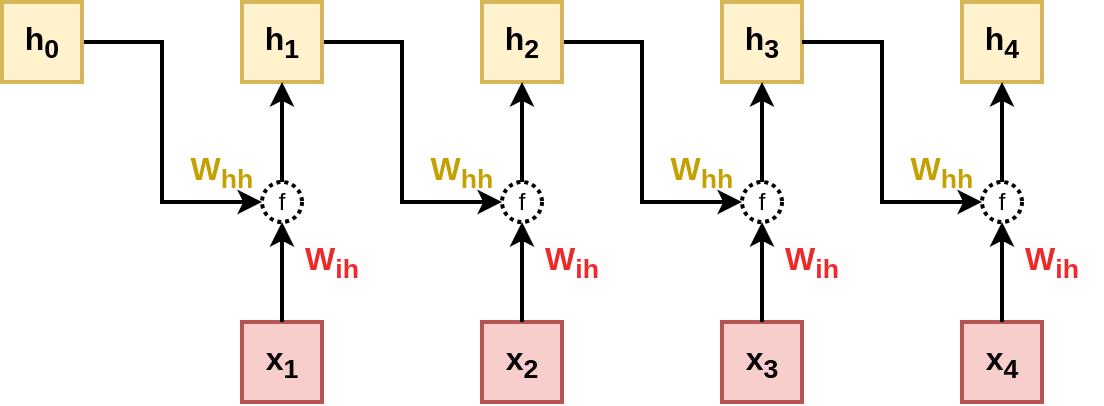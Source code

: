 <mxfile version="25.0.3">
  <diagram name="Page-1" id="-Mqs1Dr5-py3yci1nZ4G">
    <mxGraphModel dx="819" dy="409" grid="1" gridSize="10" guides="1" tooltips="1" connect="1" arrows="1" fold="1" page="1" pageScale="1" pageWidth="827" pageHeight="1169" math="0" shadow="0">
      <root>
        <mxCell id="0" />
        <mxCell id="1" parent="0" />
        <mxCell id="eINzgIuend_n-zqg4X1g-13" style="edgeStyle=orthogonalEdgeStyle;rounded=0;orthogonalLoop=1;jettySize=auto;html=1;entryX=0;entryY=0.5;entryDx=0;entryDy=0;strokeWidth=2;" edge="1" parent="1" source="eINzgIuend_n-zqg4X1g-1" target="eINzgIuend_n-zqg4X1g-12">
          <mxGeometry relative="1" as="geometry">
            <Array as="points">
              <mxPoint x="320" y="260" />
              <mxPoint x="320" y="340" />
            </Array>
          </mxGeometry>
        </mxCell>
        <mxCell id="eINzgIuend_n-zqg4X1g-1" value="&lt;font style=&quot;font-size: 16px;&quot;&gt;&lt;b&gt;h&lt;sub&gt;1&lt;/sub&gt;&lt;/b&gt;&lt;/font&gt;" style="rounded=0;whiteSpace=wrap;html=1;strokeWidth=2;fillColor=#fff2cc;strokeColor=#d6b656;" vertex="1" parent="1">
          <mxGeometry x="240" y="240" width="40" height="40" as="geometry" />
        </mxCell>
        <mxCell id="eINzgIuend_n-zqg4X1g-3" style="edgeStyle=orthogonalEdgeStyle;rounded=0;orthogonalLoop=1;jettySize=auto;html=1;entryX=0.5;entryY=1;entryDx=0;entryDy=0;strokeWidth=2;" edge="1" parent="1" source="eINzgIuend_n-zqg4X1g-6" target="eINzgIuend_n-zqg4X1g-1">
          <mxGeometry relative="1" as="geometry" />
        </mxCell>
        <mxCell id="eINzgIuend_n-zqg4X1g-2" value="&lt;font style=&quot;font-size: 16px;&quot;&gt;&lt;b&gt;x&lt;sub&gt;1&lt;/sub&gt;&lt;/b&gt;&lt;/font&gt;" style="rounded=0;whiteSpace=wrap;html=1;strokeWidth=2;fillColor=#f8cecc;strokeColor=#b85450;" vertex="1" parent="1">
          <mxGeometry x="240" y="400" width="40" height="40" as="geometry" />
        </mxCell>
        <mxCell id="eINzgIuend_n-zqg4X1g-5" style="edgeStyle=orthogonalEdgeStyle;rounded=0;orthogonalLoop=1;jettySize=auto;html=1;entryX=0;entryY=0.5;entryDx=0;entryDy=0;strokeWidth=2;" edge="1" parent="1" source="eINzgIuend_n-zqg4X1g-4" target="eINzgIuend_n-zqg4X1g-6">
          <mxGeometry relative="1" as="geometry">
            <Array as="points">
              <mxPoint x="200" y="260" />
              <mxPoint x="200" y="340" />
            </Array>
          </mxGeometry>
        </mxCell>
        <mxCell id="eINzgIuend_n-zqg4X1g-4" value="&lt;font style=&quot;font-size: 16px;&quot;&gt;&lt;b&gt;h&lt;sub&gt;0&lt;/sub&gt;&lt;/b&gt;&lt;/font&gt;" style="rounded=0;whiteSpace=wrap;html=1;strokeWidth=2;fillColor=#fff2cc;strokeColor=#d6b656;" vertex="1" parent="1">
          <mxGeometry x="120" y="240" width="40" height="40" as="geometry" />
        </mxCell>
        <mxCell id="eINzgIuend_n-zqg4X1g-7" value="" style="edgeStyle=orthogonalEdgeStyle;rounded=0;orthogonalLoop=1;jettySize=auto;html=1;entryX=0.5;entryY=1;entryDx=0;entryDy=0;strokeWidth=2;" edge="1" parent="1" source="eINzgIuend_n-zqg4X1g-2" target="eINzgIuend_n-zqg4X1g-6">
          <mxGeometry relative="1" as="geometry">
            <mxPoint x="260" y="400" as="sourcePoint" />
            <mxPoint x="260" y="280" as="targetPoint" />
          </mxGeometry>
        </mxCell>
        <mxCell id="eINzgIuend_n-zqg4X1g-6" value="f" style="ellipse;whiteSpace=wrap;html=1;aspect=fixed;strokeWidth=2;dashed=1;dashPattern=1 1;" vertex="1" parent="1">
          <mxGeometry x="250" y="330" width="20" height="20" as="geometry" />
        </mxCell>
        <mxCell id="eINzgIuend_n-zqg4X1g-19" style="edgeStyle=orthogonalEdgeStyle;rounded=0;orthogonalLoop=1;jettySize=auto;html=1;entryX=0;entryY=0.5;entryDx=0;entryDy=0;strokeWidth=2;" edge="1" parent="1" source="eINzgIuend_n-zqg4X1g-8" target="eINzgIuend_n-zqg4X1g-18">
          <mxGeometry relative="1" as="geometry">
            <Array as="points">
              <mxPoint x="440" y="260" />
              <mxPoint x="440" y="340" />
            </Array>
          </mxGeometry>
        </mxCell>
        <mxCell id="eINzgIuend_n-zqg4X1g-8" value="&lt;font style=&quot;font-size: 16px;&quot;&gt;&lt;b&gt;h&lt;sub&gt;2&lt;/sub&gt;&lt;/b&gt;&lt;/font&gt;" style="rounded=0;whiteSpace=wrap;html=1;strokeWidth=2;fillColor=#fff2cc;strokeColor=#d6b656;" vertex="1" parent="1">
          <mxGeometry x="360" y="240" width="40" height="40" as="geometry" />
        </mxCell>
        <mxCell id="eINzgIuend_n-zqg4X1g-9" style="edgeStyle=orthogonalEdgeStyle;rounded=0;orthogonalLoop=1;jettySize=auto;html=1;entryX=0.5;entryY=1;entryDx=0;entryDy=0;strokeWidth=2;" edge="1" parent="1" source="eINzgIuend_n-zqg4X1g-12" target="eINzgIuend_n-zqg4X1g-8">
          <mxGeometry relative="1" as="geometry" />
        </mxCell>
        <mxCell id="eINzgIuend_n-zqg4X1g-10" value="&lt;font style=&quot;font-size: 16px;&quot;&gt;&lt;b&gt;x&lt;sub&gt;2&lt;/sub&gt;&lt;/b&gt;&lt;/font&gt;" style="rounded=0;whiteSpace=wrap;html=1;strokeWidth=2;fillColor=#f8cecc;strokeColor=#b85450;" vertex="1" parent="1">
          <mxGeometry x="360" y="400" width="40" height="40" as="geometry" />
        </mxCell>
        <mxCell id="eINzgIuend_n-zqg4X1g-11" value="" style="edgeStyle=orthogonalEdgeStyle;rounded=0;orthogonalLoop=1;jettySize=auto;html=1;entryX=0.5;entryY=1;entryDx=0;entryDy=0;strokeWidth=2;" edge="1" parent="1" source="eINzgIuend_n-zqg4X1g-10" target="eINzgIuend_n-zqg4X1g-12">
          <mxGeometry relative="1" as="geometry">
            <mxPoint x="380" y="400" as="sourcePoint" />
            <mxPoint x="380" y="280" as="targetPoint" />
          </mxGeometry>
        </mxCell>
        <mxCell id="eINzgIuend_n-zqg4X1g-12" value="f" style="ellipse;whiteSpace=wrap;html=1;aspect=fixed;strokeWidth=2;dashed=1;dashPattern=1 1;" vertex="1" parent="1">
          <mxGeometry x="370" y="330" width="20" height="20" as="geometry" />
        </mxCell>
        <mxCell id="eINzgIuend_n-zqg4X1g-14" value="&lt;font style=&quot;font-size: 16px;&quot;&gt;&lt;b&gt;h&lt;sub&gt;3&lt;/sub&gt;&lt;/b&gt;&lt;/font&gt;" style="rounded=0;whiteSpace=wrap;html=1;strokeWidth=2;fillColor=#fff2cc;strokeColor=#d6b656;" vertex="1" parent="1">
          <mxGeometry x="480" y="240" width="40" height="40" as="geometry" />
        </mxCell>
        <mxCell id="eINzgIuend_n-zqg4X1g-15" style="edgeStyle=orthogonalEdgeStyle;rounded=0;orthogonalLoop=1;jettySize=auto;html=1;entryX=0.5;entryY=1;entryDx=0;entryDy=0;strokeWidth=2;" edge="1" parent="1" source="eINzgIuend_n-zqg4X1g-18" target="eINzgIuend_n-zqg4X1g-14">
          <mxGeometry relative="1" as="geometry" />
        </mxCell>
        <mxCell id="eINzgIuend_n-zqg4X1g-16" value="&lt;font style=&quot;font-size: 16px;&quot;&gt;&lt;b&gt;x&lt;sub&gt;3&lt;/sub&gt;&lt;/b&gt;&lt;/font&gt;" style="rounded=0;whiteSpace=wrap;html=1;strokeWidth=2;fillColor=#f8cecc;strokeColor=#b85450;" vertex="1" parent="1">
          <mxGeometry x="480" y="400" width="40" height="40" as="geometry" />
        </mxCell>
        <mxCell id="eINzgIuend_n-zqg4X1g-17" value="" style="edgeStyle=orthogonalEdgeStyle;rounded=0;orthogonalLoop=1;jettySize=auto;html=1;entryX=0.5;entryY=1;entryDx=0;entryDy=0;strokeWidth=2;" edge="1" parent="1" source="eINzgIuend_n-zqg4X1g-16" target="eINzgIuend_n-zqg4X1g-18">
          <mxGeometry relative="1" as="geometry">
            <mxPoint x="500" y="400" as="sourcePoint" />
            <mxPoint x="500" y="280" as="targetPoint" />
          </mxGeometry>
        </mxCell>
        <mxCell id="eINzgIuend_n-zqg4X1g-18" value="f" style="ellipse;whiteSpace=wrap;html=1;aspect=fixed;strokeWidth=2;dashed=1;dashPattern=1 1;" vertex="1" parent="1">
          <mxGeometry x="490" y="330" width="20" height="20" as="geometry" />
        </mxCell>
        <mxCell id="eINzgIuend_n-zqg4X1g-20" style="edgeStyle=orthogonalEdgeStyle;rounded=0;orthogonalLoop=1;jettySize=auto;html=1;entryX=0;entryY=0.5;entryDx=0;entryDy=0;strokeWidth=2;" edge="1" parent="1" target="eINzgIuend_n-zqg4X1g-25">
          <mxGeometry relative="1" as="geometry">
            <mxPoint x="520" y="260" as="sourcePoint" />
            <Array as="points">
              <mxPoint x="560" y="260" />
              <mxPoint x="560" y="340" />
            </Array>
          </mxGeometry>
        </mxCell>
        <mxCell id="eINzgIuend_n-zqg4X1g-21" value="&lt;font style=&quot;font-size: 16px;&quot;&gt;&lt;b&gt;h&lt;sub&gt;4&lt;/sub&gt;&lt;/b&gt;&lt;/font&gt;" style="rounded=0;whiteSpace=wrap;html=1;strokeWidth=2;fillColor=#fff2cc;strokeColor=#d6b656;" vertex="1" parent="1">
          <mxGeometry x="600" y="240" width="40" height="40" as="geometry" />
        </mxCell>
        <mxCell id="eINzgIuend_n-zqg4X1g-22" style="edgeStyle=orthogonalEdgeStyle;rounded=0;orthogonalLoop=1;jettySize=auto;html=1;entryX=0.5;entryY=1;entryDx=0;entryDy=0;strokeWidth=2;" edge="1" parent="1" source="eINzgIuend_n-zqg4X1g-25" target="eINzgIuend_n-zqg4X1g-21">
          <mxGeometry relative="1" as="geometry" />
        </mxCell>
        <mxCell id="eINzgIuend_n-zqg4X1g-23" value="&lt;font style=&quot;font-size: 16px;&quot;&gt;&lt;b&gt;x&lt;sub&gt;4&lt;/sub&gt;&lt;/b&gt;&lt;/font&gt;" style="rounded=0;whiteSpace=wrap;html=1;strokeWidth=2;fillColor=#f8cecc;strokeColor=#b85450;" vertex="1" parent="1">
          <mxGeometry x="600" y="400" width="40" height="40" as="geometry" />
        </mxCell>
        <mxCell id="eINzgIuend_n-zqg4X1g-24" value="" style="edgeStyle=orthogonalEdgeStyle;rounded=0;orthogonalLoop=1;jettySize=auto;html=1;entryX=0.5;entryY=1;entryDx=0;entryDy=0;strokeWidth=2;" edge="1" parent="1" source="eINzgIuend_n-zqg4X1g-23" target="eINzgIuend_n-zqg4X1g-25">
          <mxGeometry relative="1" as="geometry">
            <mxPoint x="620" y="400" as="sourcePoint" />
            <mxPoint x="620" y="280" as="targetPoint" />
          </mxGeometry>
        </mxCell>
        <mxCell id="eINzgIuend_n-zqg4X1g-25" value="f" style="ellipse;whiteSpace=wrap;html=1;aspect=fixed;strokeWidth=2;dashed=1;dashPattern=1 1;" vertex="1" parent="1">
          <mxGeometry x="610" y="330" width="20" height="20" as="geometry" />
        </mxCell>
        <mxCell id="eINzgIuend_n-zqg4X1g-27" value="&lt;font color=&quot;#c4a000&quot; style=&quot;font-size: 16px;&quot;&gt;&lt;b&gt;W&lt;sub&gt;hh&lt;/sub&gt;&lt;/b&gt;&lt;/font&gt;" style="text;html=1;align=center;verticalAlign=middle;whiteSpace=wrap;rounded=0;" vertex="1" parent="1">
          <mxGeometry x="200" y="310" width="60" height="30" as="geometry" />
        </mxCell>
        <mxCell id="eINzgIuend_n-zqg4X1g-28" value="&lt;font color=&quot;#ef2929&quot; style=&quot;font-size: 16px;&quot;&gt;&lt;b&gt;W&lt;sub&gt;ih&lt;/sub&gt;&lt;/b&gt;&lt;/font&gt;" style="text;html=1;align=center;verticalAlign=middle;whiteSpace=wrap;rounded=0;" vertex="1" parent="1">
          <mxGeometry x="260" y="350" width="50" height="40" as="geometry" />
        </mxCell>
        <mxCell id="eINzgIuend_n-zqg4X1g-29" value="&lt;font color=&quot;#c4a000&quot; style=&quot;font-size: 16px;&quot;&gt;&lt;b&gt;W&lt;sub&gt;hh&lt;/sub&gt;&lt;/b&gt;&lt;/font&gt;" style="text;html=1;align=center;verticalAlign=middle;whiteSpace=wrap;rounded=0;" vertex="1" parent="1">
          <mxGeometry x="320" y="310" width="60" height="30" as="geometry" />
        </mxCell>
        <mxCell id="eINzgIuend_n-zqg4X1g-30" value="&lt;font color=&quot;#ef2929&quot; style=&quot;font-size: 16px;&quot;&gt;&lt;b&gt;W&lt;sub&gt;ih&lt;/sub&gt;&lt;/b&gt;&lt;/font&gt;" style="text;html=1;align=center;verticalAlign=middle;whiteSpace=wrap;rounded=0;" vertex="1" parent="1">
          <mxGeometry x="380" y="350" width="50" height="40" as="geometry" />
        </mxCell>
        <mxCell id="eINzgIuend_n-zqg4X1g-31" value="&lt;font color=&quot;#c4a000&quot; style=&quot;font-size: 16px;&quot;&gt;&lt;b&gt;W&lt;sub&gt;hh&lt;/sub&gt;&lt;/b&gt;&lt;/font&gt;" style="text;html=1;align=center;verticalAlign=middle;whiteSpace=wrap;rounded=0;" vertex="1" parent="1">
          <mxGeometry x="440" y="310" width="60" height="30" as="geometry" />
        </mxCell>
        <mxCell id="eINzgIuend_n-zqg4X1g-32" value="&lt;font color=&quot;#ef2929&quot; style=&quot;font-size: 16px;&quot;&gt;&lt;b&gt;W&lt;sub&gt;ih&lt;/sub&gt;&lt;/b&gt;&lt;/font&gt;" style="text;html=1;align=center;verticalAlign=middle;whiteSpace=wrap;rounded=0;" vertex="1" parent="1">
          <mxGeometry x="500" y="350" width="50" height="40" as="geometry" />
        </mxCell>
        <mxCell id="eINzgIuend_n-zqg4X1g-33" value="&lt;font color=&quot;#c4a000&quot; style=&quot;font-size: 16px;&quot;&gt;&lt;b&gt;W&lt;sub&gt;hh&lt;/sub&gt;&lt;/b&gt;&lt;/font&gt;" style="text;html=1;align=center;verticalAlign=middle;whiteSpace=wrap;rounded=0;" vertex="1" parent="1">
          <mxGeometry x="560" y="310" width="60" height="30" as="geometry" />
        </mxCell>
        <mxCell id="eINzgIuend_n-zqg4X1g-34" value="&lt;font color=&quot;#ef2929&quot; style=&quot;font-size: 16px;&quot;&gt;&lt;b&gt;W&lt;sub&gt;ih&lt;/sub&gt;&lt;/b&gt;&lt;/font&gt;" style="text;html=1;align=center;verticalAlign=middle;whiteSpace=wrap;rounded=0;" vertex="1" parent="1">
          <mxGeometry x="620" y="350" width="50" height="40" as="geometry" />
        </mxCell>
      </root>
    </mxGraphModel>
  </diagram>
</mxfile>
